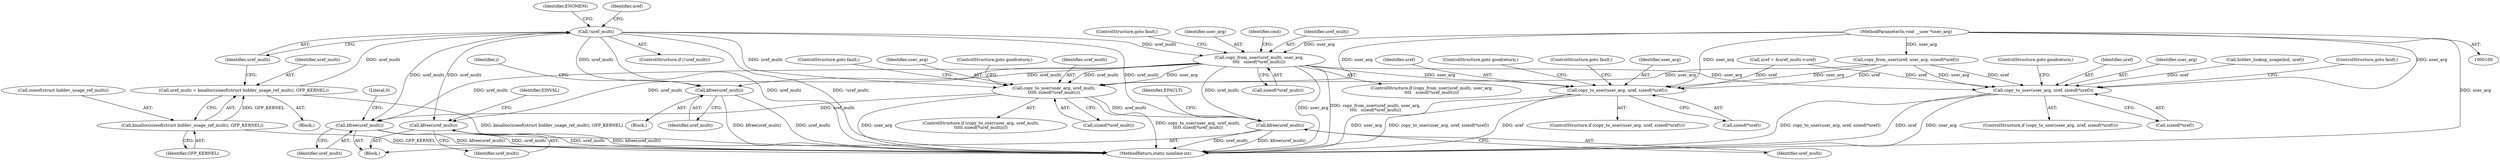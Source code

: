 digraph "0_linux_93a2001bdfd5376c3dc2158653034c20392d15c5@API" {
"1000148" [label="(Call,copy_from_user(uref_multi, user_arg,\n\t\t\t\t   sizeof(*uref_multi)))"];
"1000127" [label="(Call,!uref_multi)"];
"1000120" [label="(Call,uref_multi = kmalloc(sizeof(struct hiddev_usage_ref_multi), GFP_KERNEL))"];
"1000122" [label="(Call,kmalloc(sizeof(struct hiddev_usage_ref_multi), GFP_KERNEL))"];
"1000103" [label="(MethodParameterIn,void __user *user_arg)"];
"1000234" [label="(Call,copy_to_user(user_arg, uref, sizeof(*uref)))"];
"1000386" [label="(Call,copy_to_user(user_arg, uref, sizeof(*uref)))"];
"1000419" [label="(Call,kfree(uref_multi))"];
"1000451" [label="(Call,copy_to_user(user_arg, uref_multi,\n\t\t\t\t\t sizeof(*uref_multi)))"];
"1000488" [label="(Call,kfree(uref_multi))"];
"1000493" [label="(Call,kfree(uref_multi))"];
"1000499" [label="(Call,kfree(uref_multi))"];
"1000389" [label="(Call,sizeof(*uref))"];
"1000123" [label="(Call,sizeof(struct hiddev_usage_ref_multi))"];
"1000489" [label="(Identifier,uref_multi)"];
"1000131" [label="(Identifier,ENOMEM)"];
"1000386" [label="(Call,copy_to_user(user_arg, uref, sizeof(*uref)))"];
"1000503" [label="(Identifier,EINVAL)"];
"1000491" [label="(Literal,0)"];
"1000241" [label="(ControlStructure,goto goodreturn;)"];
"1000504" [label="(MethodReturn,static noinline int)"];
"1000240" [label="(ControlStructure,goto fault;)"];
"1000372" [label="(Block,)"];
"1000235" [label="(Identifier,user_arg)"];
"1000393" [label="(ControlStructure,goto goodreturn;)"];
"1000233" [label="(ControlStructure,if (copy_to_user(user_arg, uref, sizeof(*uref))))"];
"1000419" [label="(Call,kfree(uref_multi))"];
"1000237" [label="(Call,sizeof(*uref))"];
"1000236" [label="(Identifier,uref)"];
"1000422" [label="(Identifier,i)"];
"1000234" [label="(Call,copy_to_user(user_arg, uref, sizeof(*uref)))"];
"1000150" [label="(Identifier,user_arg)"];
"1000122" [label="(Call,kmalloc(sizeof(struct hiddev_usage_ref_multi), GFP_KERNEL))"];
"1000385" [label="(ControlStructure,if (copy_to_user(user_arg, uref, sizeof(*uref))))"];
"1000451" [label="(Call,copy_to_user(user_arg, uref_multi,\n\t\t\t\t\t sizeof(*uref_multi)))"];
"1000166" [label="(Identifier,cmd)"];
"1000147" [label="(ControlStructure,if (copy_from_user(uref_multi, user_arg,\n\t\t\t\t   sizeof(*uref_multi))))"];
"1000126" [label="(ControlStructure,if (!uref_multi))"];
"1000388" [label="(Identifier,uref)"];
"1000457" [label="(ControlStructure,goto fault;)"];
"1000494" [label="(Identifier,uref_multi)"];
"1000497" [label="(Identifier,EFAULT)"];
"1000127" [label="(Call,!uref_multi)"];
"1000420" [label="(Identifier,uref_multi)"];
"1000148" [label="(Call,copy_from_user(uref_multi, user_arg,\n\t\t\t\t   sizeof(*uref_multi)))"];
"1000125" [label="(Identifier,GFP_KERNEL)"];
"1000167" [label="(Block,)"];
"1000132" [label="(Call,uref = &uref_multi->uref)"];
"1000128" [label="(Identifier,uref_multi)"];
"1000387" [label="(Identifier,user_arg)"];
"1000454" [label="(Call,sizeof(*uref_multi))"];
"1000452" [label="(Identifier,user_arg)"];
"1000158" [label="(Call,copy_from_user(uref, user_arg, sizeof(*uref)))"];
"1000267" [label="(Call,hiddev_lookup_usage(hid, uref))"];
"1000450" [label="(ControlStructure,if (copy_to_user(user_arg, uref_multi,\n\t\t\t\t\t sizeof(*uref_multi))))"];
"1000500" [label="(Identifier,uref_multi)"];
"1000458" [label="(ControlStructure,goto goodreturn;)"];
"1000103" [label="(MethodParameterIn,void __user *user_arg)"];
"1000453" [label="(Identifier,uref_multi)"];
"1000120" [label="(Call,uref_multi = kmalloc(sizeof(struct hiddev_usage_ref_multi), GFP_KERNEL))"];
"1000488" [label="(Call,kfree(uref_multi))"];
"1000149" [label="(Identifier,uref_multi)"];
"1000151" [label="(Call,sizeof(*uref_multi))"];
"1000154" [label="(ControlStructure,goto fault;)"];
"1000133" [label="(Identifier,uref)"];
"1000104" [label="(Block,)"];
"1000121" [label="(Identifier,uref_multi)"];
"1000499" [label="(Call,kfree(uref_multi))"];
"1000493" [label="(Call,kfree(uref_multi))"];
"1000392" [label="(ControlStructure,goto fault;)"];
"1000148" -> "1000147"  [label="AST: "];
"1000148" -> "1000151"  [label="CFG: "];
"1000149" -> "1000148"  [label="AST: "];
"1000150" -> "1000148"  [label="AST: "];
"1000151" -> "1000148"  [label="AST: "];
"1000154" -> "1000148"  [label="CFG: "];
"1000166" -> "1000148"  [label="CFG: "];
"1000148" -> "1000504"  [label="DDG: copy_from_user(uref_multi, user_arg,\n\t\t\t\t   sizeof(*uref_multi))"];
"1000148" -> "1000504"  [label="DDG: user_arg"];
"1000127" -> "1000148"  [label="DDG: uref_multi"];
"1000103" -> "1000148"  [label="DDG: user_arg"];
"1000148" -> "1000234"  [label="DDG: user_arg"];
"1000148" -> "1000386"  [label="DDG: user_arg"];
"1000148" -> "1000419"  [label="DDG: uref_multi"];
"1000148" -> "1000451"  [label="DDG: user_arg"];
"1000148" -> "1000451"  [label="DDG: uref_multi"];
"1000148" -> "1000488"  [label="DDG: uref_multi"];
"1000148" -> "1000493"  [label="DDG: uref_multi"];
"1000148" -> "1000499"  [label="DDG: uref_multi"];
"1000127" -> "1000126"  [label="AST: "];
"1000127" -> "1000128"  [label="CFG: "];
"1000128" -> "1000127"  [label="AST: "];
"1000131" -> "1000127"  [label="CFG: "];
"1000133" -> "1000127"  [label="CFG: "];
"1000127" -> "1000504"  [label="DDG: !uref_multi"];
"1000127" -> "1000504"  [label="DDG: uref_multi"];
"1000120" -> "1000127"  [label="DDG: uref_multi"];
"1000127" -> "1000419"  [label="DDG: uref_multi"];
"1000127" -> "1000451"  [label="DDG: uref_multi"];
"1000127" -> "1000488"  [label="DDG: uref_multi"];
"1000127" -> "1000493"  [label="DDG: uref_multi"];
"1000127" -> "1000499"  [label="DDG: uref_multi"];
"1000120" -> "1000104"  [label="AST: "];
"1000120" -> "1000122"  [label="CFG: "];
"1000121" -> "1000120"  [label="AST: "];
"1000122" -> "1000120"  [label="AST: "];
"1000128" -> "1000120"  [label="CFG: "];
"1000120" -> "1000504"  [label="DDG: kmalloc(sizeof(struct hiddev_usage_ref_multi), GFP_KERNEL)"];
"1000122" -> "1000120"  [label="DDG: GFP_KERNEL"];
"1000122" -> "1000125"  [label="CFG: "];
"1000123" -> "1000122"  [label="AST: "];
"1000125" -> "1000122"  [label="AST: "];
"1000122" -> "1000504"  [label="DDG: GFP_KERNEL"];
"1000103" -> "1000100"  [label="AST: "];
"1000103" -> "1000504"  [label="DDG: user_arg"];
"1000103" -> "1000158"  [label="DDG: user_arg"];
"1000103" -> "1000234"  [label="DDG: user_arg"];
"1000103" -> "1000386"  [label="DDG: user_arg"];
"1000103" -> "1000451"  [label="DDG: user_arg"];
"1000234" -> "1000233"  [label="AST: "];
"1000234" -> "1000237"  [label="CFG: "];
"1000235" -> "1000234"  [label="AST: "];
"1000236" -> "1000234"  [label="AST: "];
"1000237" -> "1000234"  [label="AST: "];
"1000240" -> "1000234"  [label="CFG: "];
"1000241" -> "1000234"  [label="CFG: "];
"1000234" -> "1000504"  [label="DDG: uref"];
"1000234" -> "1000504"  [label="DDG: user_arg"];
"1000234" -> "1000504"  [label="DDG: copy_to_user(user_arg, uref, sizeof(*uref))"];
"1000158" -> "1000234"  [label="DDG: user_arg"];
"1000158" -> "1000234"  [label="DDG: uref"];
"1000132" -> "1000234"  [label="DDG: uref"];
"1000386" -> "1000385"  [label="AST: "];
"1000386" -> "1000389"  [label="CFG: "];
"1000387" -> "1000386"  [label="AST: "];
"1000388" -> "1000386"  [label="AST: "];
"1000389" -> "1000386"  [label="AST: "];
"1000392" -> "1000386"  [label="CFG: "];
"1000393" -> "1000386"  [label="CFG: "];
"1000386" -> "1000504"  [label="DDG: uref"];
"1000386" -> "1000504"  [label="DDG: user_arg"];
"1000386" -> "1000504"  [label="DDG: copy_to_user(user_arg, uref, sizeof(*uref))"];
"1000158" -> "1000386"  [label="DDG: user_arg"];
"1000158" -> "1000386"  [label="DDG: uref"];
"1000267" -> "1000386"  [label="DDG: uref"];
"1000132" -> "1000386"  [label="DDG: uref"];
"1000419" -> "1000372"  [label="AST: "];
"1000419" -> "1000420"  [label="CFG: "];
"1000420" -> "1000419"  [label="AST: "];
"1000422" -> "1000419"  [label="CFG: "];
"1000419" -> "1000504"  [label="DDG: uref_multi"];
"1000419" -> "1000504"  [label="DDG: kfree(uref_multi)"];
"1000451" -> "1000450"  [label="AST: "];
"1000451" -> "1000454"  [label="CFG: "];
"1000452" -> "1000451"  [label="AST: "];
"1000453" -> "1000451"  [label="AST: "];
"1000454" -> "1000451"  [label="AST: "];
"1000457" -> "1000451"  [label="CFG: "];
"1000458" -> "1000451"  [label="CFG: "];
"1000451" -> "1000504"  [label="DDG: user_arg"];
"1000451" -> "1000504"  [label="DDG: copy_to_user(user_arg, uref_multi,\n\t\t\t\t\t sizeof(*uref_multi))"];
"1000158" -> "1000451"  [label="DDG: user_arg"];
"1000451" -> "1000488"  [label="DDG: uref_multi"];
"1000451" -> "1000493"  [label="DDG: uref_multi"];
"1000488" -> "1000167"  [label="AST: "];
"1000488" -> "1000489"  [label="CFG: "];
"1000489" -> "1000488"  [label="AST: "];
"1000491" -> "1000488"  [label="CFG: "];
"1000488" -> "1000504"  [label="DDG: uref_multi"];
"1000488" -> "1000504"  [label="DDG: kfree(uref_multi)"];
"1000493" -> "1000167"  [label="AST: "];
"1000493" -> "1000494"  [label="CFG: "];
"1000494" -> "1000493"  [label="AST: "];
"1000497" -> "1000493"  [label="CFG: "];
"1000493" -> "1000504"  [label="DDG: uref_multi"];
"1000493" -> "1000504"  [label="DDG: kfree(uref_multi)"];
"1000499" -> "1000167"  [label="AST: "];
"1000499" -> "1000500"  [label="CFG: "];
"1000500" -> "1000499"  [label="AST: "];
"1000503" -> "1000499"  [label="CFG: "];
"1000499" -> "1000504"  [label="DDG: kfree(uref_multi)"];
"1000499" -> "1000504"  [label="DDG: uref_multi"];
}
